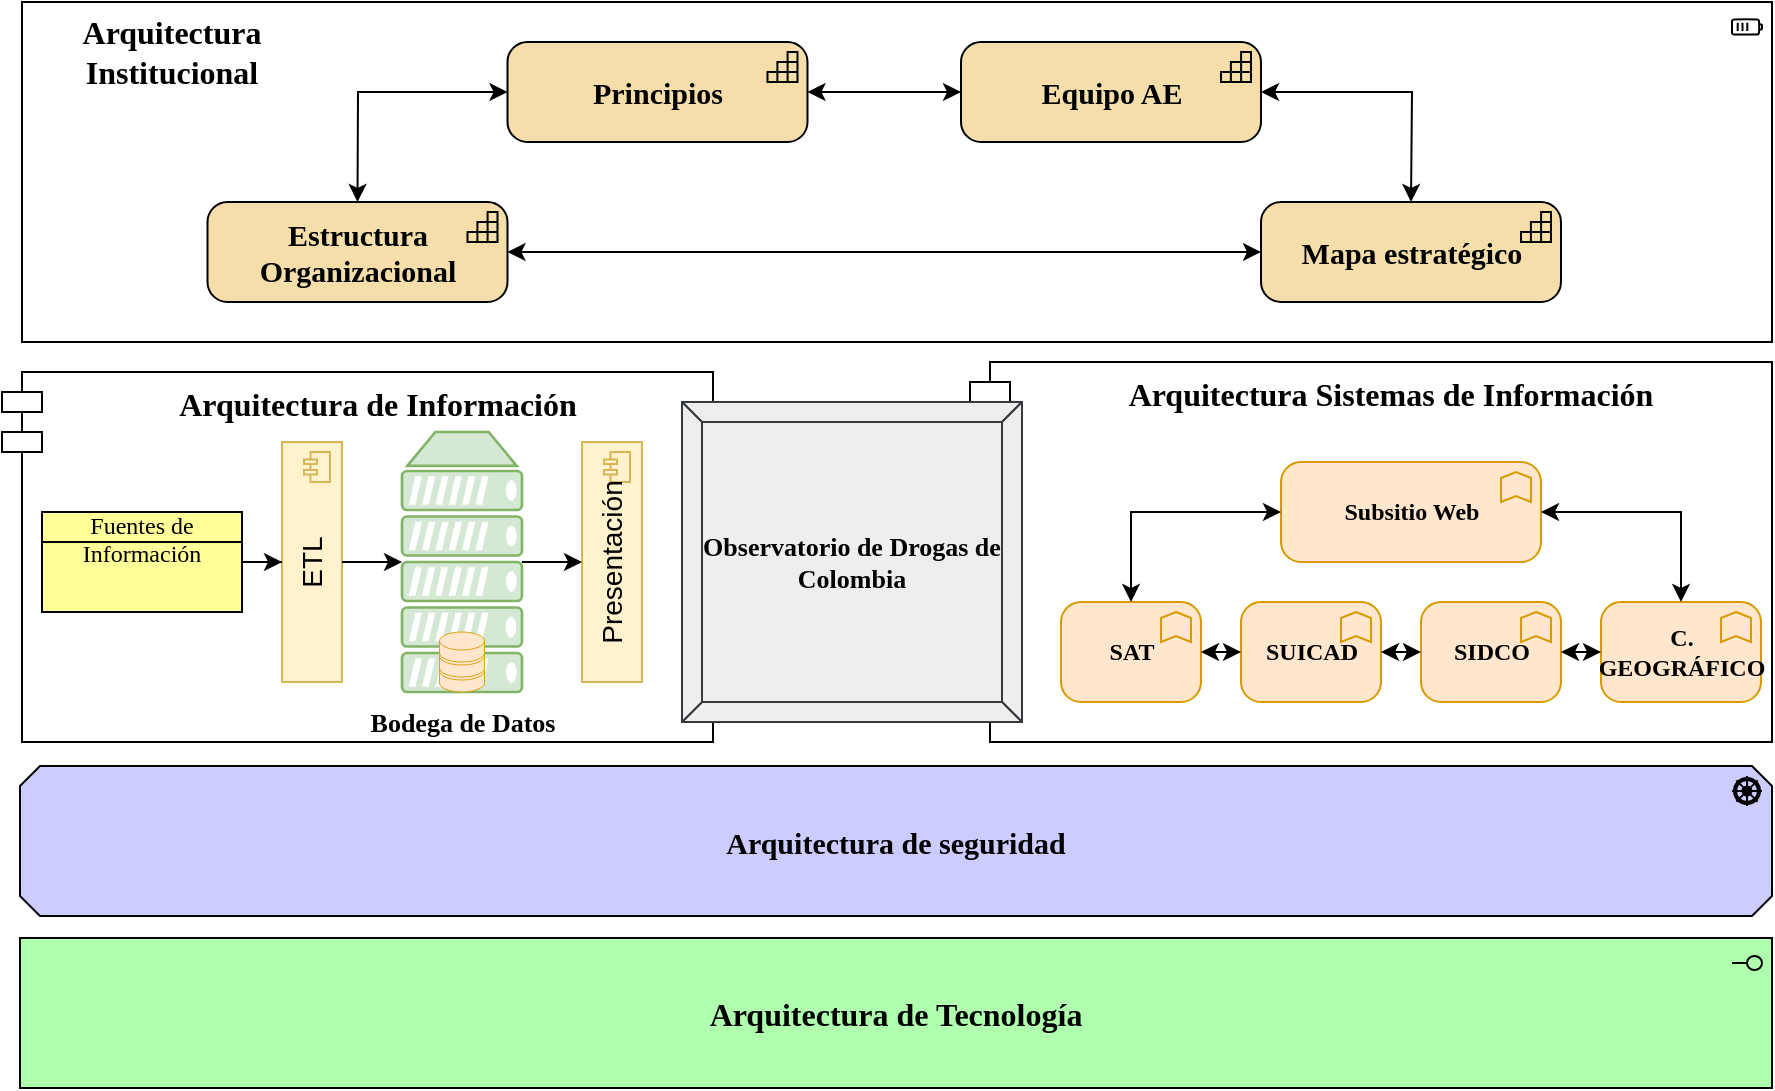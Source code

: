 <mxfile version="24.0.0" type="github">
  <diagram name="Página-1" id="UJ62ChhfTQ6m8uqB1wY3">
    <mxGraphModel dx="1623" dy="432" grid="1" gridSize="10" guides="1" tooltips="1" connect="1" arrows="1" fold="1" page="1" pageScale="1" pageWidth="827" pageHeight="1169" math="0" shadow="0">
      <root>
        <mxCell id="0" />
        <mxCell id="1" parent="0" />
        <mxCell id="j7wJihQbIBhU1Gi72-DJ-12" value="&lt;font size=&quot;1&quot; face=&quot;Lucida Console&quot;&gt;&lt;b style=&quot;font-size: 16px;&quot;&gt;Arquitectura Sistemas de Información&lt;/b&gt;&lt;/font&gt;" style="shape=module;align=left;spacingLeft=20;align=center;verticalAlign=top;whiteSpace=wrap;html=1;fillColor=none;" vertex="1" parent="1">
          <mxGeometry x="454" y="420" width="401" height="190" as="geometry" />
        </mxCell>
        <mxCell id="j7wJihQbIBhU1Gi72-DJ-44" value="" style="group" vertex="1" connectable="0" parent="1">
          <mxGeometry x="-30" y="425" width="355.5" height="190" as="geometry" />
        </mxCell>
        <mxCell id="j7wJihQbIBhU1Gi72-DJ-26" value="&lt;font size=&quot;1&quot; face=&quot;Lucida Console&quot;&gt;&lt;b style=&quot;font-size: 16px;&quot;&gt;Arquitectura de Información&lt;/b&gt;&lt;/font&gt;" style="shape=module;align=left;spacingLeft=20;align=center;verticalAlign=top;whiteSpace=wrap;html=1;fillColor=none;" vertex="1" parent="j7wJihQbIBhU1Gi72-DJ-44">
          <mxGeometry width="355.5" height="185" as="geometry" />
        </mxCell>
        <mxCell id="j7wJihQbIBhU1Gi72-DJ-30" value="ETL" style="html=1;outlineConnect=0;whiteSpace=wrap;fillColor=#fff2cc;shape=mxgraph.archimate3.application;appType=comp;archiType=square;horizontal=0;strokeColor=#d6b656;fontSize=14;" vertex="1" parent="j7wJihQbIBhU1Gi72-DJ-44">
          <mxGeometry x="140" y="35" width="30" height="120" as="geometry" />
        </mxCell>
        <mxCell id="j7wJihQbIBhU1Gi72-DJ-31" value="Presentación" style="html=1;outlineConnect=0;whiteSpace=wrap;fillColor=#fff2cc;shape=mxgraph.archimate3.application;appType=comp;archiType=square;horizontal=0;strokeColor=#d6b656;fontSize=14;" vertex="1" parent="j7wJihQbIBhU1Gi72-DJ-44">
          <mxGeometry x="290" y="35" width="30" height="120" as="geometry" />
        </mxCell>
        <mxCell id="j7wJihQbIBhU1Gi72-DJ-35" value="" style="edgeStyle=orthogonalEdgeStyle;rounded=0;orthogonalLoop=1;jettySize=auto;html=1;" edge="1" parent="j7wJihQbIBhU1Gi72-DJ-44" source="j7wJihQbIBhU1Gi72-DJ-28" target="j7wJihQbIBhU1Gi72-DJ-31">
          <mxGeometry relative="1" as="geometry" />
        </mxCell>
        <mxCell id="j7wJihQbIBhU1Gi72-DJ-36" value="" style="group" vertex="1" connectable="0" parent="j7wJihQbIBhU1Gi72-DJ-44">
          <mxGeometry x="200" y="30" width="60" height="130" as="geometry" />
        </mxCell>
        <mxCell id="j7wJihQbIBhU1Gi72-DJ-28" value="" style="verticalAlign=top;verticalLabelPosition=bottom;labelPosition=center;align=center;html=1;outlineConnect=0;fillColor=#d5e8d4;strokeColor=#82b366;gradientDirection=north;strokeWidth=2;shape=mxgraph.networks.server;" vertex="1" parent="j7wJihQbIBhU1Gi72-DJ-36">
          <mxGeometry width="60" height="130" as="geometry" />
        </mxCell>
        <mxCell id="j7wJihQbIBhU1Gi72-DJ-27" value="" style="verticalAlign=top;verticalLabelPosition=bottom;labelPosition=center;align=center;html=1;outlineConnect=0;fillColor=#ffe6cc;strokeColor=#d79b00;gradientDirection=north;strokeWidth=2;shape=mxgraph.networks.storage;" vertex="1" parent="j7wJihQbIBhU1Gi72-DJ-36">
          <mxGeometry x="18.75" y="100" width="22.5" height="30" as="geometry" />
        </mxCell>
        <mxCell id="j7wJihQbIBhU1Gi72-DJ-37" value="" style="edgeStyle=orthogonalEdgeStyle;rounded=0;orthogonalLoop=1;jettySize=auto;html=1;" edge="1" parent="j7wJihQbIBhU1Gi72-DJ-44" source="j7wJihQbIBhU1Gi72-DJ-30" target="j7wJihQbIBhU1Gi72-DJ-28">
          <mxGeometry relative="1" as="geometry" />
        </mxCell>
        <mxCell id="j7wJihQbIBhU1Gi72-DJ-42" value="" style="edgeStyle=orthogonalEdgeStyle;rounded=0;orthogonalLoop=1;jettySize=auto;html=1;entryX=0;entryY=0.5;entryDx=0;entryDy=0;entryPerimeter=0;" edge="1" parent="j7wJihQbIBhU1Gi72-DJ-44" source="j7wJihQbIBhU1Gi72-DJ-39" target="j7wJihQbIBhU1Gi72-DJ-30">
          <mxGeometry relative="1" as="geometry" />
        </mxCell>
        <mxCell id="j7wJihQbIBhU1Gi72-DJ-39" value="Fuentes de Información" style="html=1;outlineConnect=0;whiteSpace=wrap;fillColor=#ffff99;shape=mxgraph.archimate3.businessObject;overflow=fill;fontFamily=Lucida Console;fontStyle=0" vertex="1" parent="j7wJihQbIBhU1Gi72-DJ-44">
          <mxGeometry x="20" y="70" width="100" height="50" as="geometry" />
        </mxCell>
        <mxCell id="j7wJihQbIBhU1Gi72-DJ-43" value="Bodega de&lt;span style=&quot;background-color: initial; font-size: 13px;&quot;&gt;&amp;nbsp;Datos&lt;/span&gt;" style="text;html=1;align=center;verticalAlign=middle;resizable=0;points=[];autosize=1;strokeColor=none;fillColor=none;fontStyle=1;fontFamily=Lucida Console;fontSize=13;" vertex="1" parent="j7wJihQbIBhU1Gi72-DJ-44">
          <mxGeometry x="160" y="160" width="140" height="30" as="geometry" />
        </mxCell>
        <mxCell id="j7wJihQbIBhU1Gi72-DJ-1" value="&lt;font size=&quot;1&quot; face=&quot;Lucida Console&quot;&gt;&lt;b style=&quot;font-size: 13px;&quot;&gt;Observatorio de Drogas de Colombia&lt;/b&gt;&lt;/font&gt;" style="labelPosition=center;verticalLabelPosition=middle;align=center;html=1;shape=mxgraph.basic.button;dx=10;whiteSpace=wrap;fillColor=#eeeeee;strokeColor=#36393d;" vertex="1" parent="1">
          <mxGeometry x="310" y="440" width="170" height="160" as="geometry" />
        </mxCell>
        <mxCell id="j7wJihQbIBhU1Gi72-DJ-2" value="&lt;font face=&quot;Lucida Console&quot;&gt;Subsitio Web&lt;/font&gt;" style="html=1;outlineConnect=0;whiteSpace=wrap;fillColor=#ffe6cc;shape=mxgraph.archimate3.application;appType=func;archiType=rounded;strokeColor=#d79b00;fontStyle=1" vertex="1" parent="1">
          <mxGeometry x="609.5" y="470" width="130" height="50" as="geometry" />
        </mxCell>
        <mxCell id="j7wJihQbIBhU1Gi72-DJ-3" value="&lt;font face=&quot;Lucida Console&quot;&gt;SAT&lt;/font&gt;" style="html=1;outlineConnect=0;whiteSpace=wrap;fillColor=#ffe6cc;shape=mxgraph.archimate3.application;appType=func;archiType=rounded;strokeColor=#d79b00;fontStyle=1" vertex="1" parent="1">
          <mxGeometry x="499.5" y="540" width="70" height="50" as="geometry" />
        </mxCell>
        <mxCell id="j7wJihQbIBhU1Gi72-DJ-4" value="&lt;font face=&quot;Lucida Console&quot;&gt;SUICAD&lt;/font&gt;" style="html=1;outlineConnect=0;whiteSpace=wrap;fillColor=#ffe6cc;shape=mxgraph.archimate3.application;appType=func;archiType=rounded;strokeColor=#d79b00;fontStyle=1" vertex="1" parent="1">
          <mxGeometry x="589.5" y="540" width="70" height="50" as="geometry" />
        </mxCell>
        <mxCell id="j7wJihQbIBhU1Gi72-DJ-5" value="&lt;font face=&quot;Lucida Console&quot;&gt;SIDCO&lt;/font&gt;" style="html=1;outlineConnect=0;whiteSpace=wrap;fillColor=#ffe6cc;shape=mxgraph.archimate3.application;appType=func;archiType=rounded;strokeColor=#d79b00;fontStyle=1" vertex="1" parent="1">
          <mxGeometry x="679.5" y="540" width="70" height="50" as="geometry" />
        </mxCell>
        <mxCell id="j7wJihQbIBhU1Gi72-DJ-6" value="&lt;font face=&quot;Lucida Console&quot;&gt;C. GEOGRÁFICO&lt;/font&gt;" style="html=1;outlineConnect=0;whiteSpace=wrap;fillColor=#ffe6cc;shape=mxgraph.archimate3.application;appType=func;archiType=rounded;strokeColor=#d79b00;fontStyle=1" vertex="1" parent="1">
          <mxGeometry x="769.5" y="540" width="80" height="50" as="geometry" />
        </mxCell>
        <mxCell id="j7wJihQbIBhU1Gi72-DJ-7" value="" style="endArrow=classic;startArrow=classic;html=1;rounded=0;entryX=0;entryY=0.5;entryDx=0;entryDy=0;entryPerimeter=0;exitX=0.5;exitY=0;exitDx=0;exitDy=0;exitPerimeter=0;" edge="1" parent="1" source="j7wJihQbIBhU1Gi72-DJ-3" target="j7wJihQbIBhU1Gi72-DJ-2">
          <mxGeometry width="50" height="50" relative="1" as="geometry">
            <mxPoint x="649.5" y="550" as="sourcePoint" />
            <mxPoint x="699.5" y="500" as="targetPoint" />
            <Array as="points">
              <mxPoint x="534.5" y="495" />
            </Array>
          </mxGeometry>
        </mxCell>
        <mxCell id="j7wJihQbIBhU1Gi72-DJ-8" value="" style="endArrow=classic;startArrow=classic;html=1;rounded=0;entryX=1;entryY=0.5;entryDx=0;entryDy=0;entryPerimeter=0;exitX=0.5;exitY=0;exitDx=0;exitDy=0;exitPerimeter=0;" edge="1" parent="1" source="j7wJihQbIBhU1Gi72-DJ-6" target="j7wJihQbIBhU1Gi72-DJ-2">
          <mxGeometry width="50" height="50" relative="1" as="geometry">
            <mxPoint x="649.5" y="550" as="sourcePoint" />
            <mxPoint x="699.5" y="500" as="targetPoint" />
            <Array as="points">
              <mxPoint x="809.5" y="495" />
            </Array>
          </mxGeometry>
        </mxCell>
        <mxCell id="j7wJihQbIBhU1Gi72-DJ-9" value="" style="endArrow=classic;startArrow=classic;html=1;rounded=0;exitX=1;exitY=0.5;exitDx=0;exitDy=0;exitPerimeter=0;entryX=0;entryY=0.5;entryDx=0;entryDy=0;entryPerimeter=0;" edge="1" parent="1" source="j7wJihQbIBhU1Gi72-DJ-3" target="j7wJihQbIBhU1Gi72-DJ-4">
          <mxGeometry width="50" height="50" relative="1" as="geometry">
            <mxPoint x="649.5" y="550" as="sourcePoint" />
            <mxPoint x="699.5" y="500" as="targetPoint" />
          </mxGeometry>
        </mxCell>
        <mxCell id="j7wJihQbIBhU1Gi72-DJ-10" value="" style="endArrow=classic;startArrow=classic;html=1;rounded=0;exitX=1;exitY=0.5;exitDx=0;exitDy=0;exitPerimeter=0;entryX=0;entryY=0.5;entryDx=0;entryDy=0;entryPerimeter=0;" edge="1" parent="1" source="j7wJihQbIBhU1Gi72-DJ-4" target="j7wJihQbIBhU1Gi72-DJ-5">
          <mxGeometry width="50" height="50" relative="1" as="geometry">
            <mxPoint x="649.5" y="550" as="sourcePoint" />
            <mxPoint x="699.5" y="500" as="targetPoint" />
          </mxGeometry>
        </mxCell>
        <mxCell id="j7wJihQbIBhU1Gi72-DJ-11" value="" style="endArrow=classic;startArrow=classic;html=1;rounded=0;entryX=0;entryY=0.5;entryDx=0;entryDy=0;entryPerimeter=0;exitX=1;exitY=0.5;exitDx=0;exitDy=0;exitPerimeter=0;" edge="1" parent="1" source="j7wJihQbIBhU1Gi72-DJ-5" target="j7wJihQbIBhU1Gi72-DJ-6">
          <mxGeometry width="50" height="50" relative="1" as="geometry">
            <mxPoint x="649.5" y="550" as="sourcePoint" />
            <mxPoint x="699.5" y="500" as="targetPoint" />
          </mxGeometry>
        </mxCell>
        <mxCell id="j7wJihQbIBhU1Gi72-DJ-45" value="Arquitectura de Tecnología" style="html=1;outlineConnect=0;whiteSpace=wrap;fillColor=#AFFFAF;shape=mxgraph.archimate3.application;appType=interface;archiType=square;fontFamily=Lucida Console;fontSize=16;fontStyle=1" vertex="1" parent="1">
          <mxGeometry x="-21" y="708" width="876" height="75" as="geometry" />
        </mxCell>
        <mxCell id="j7wJihQbIBhU1Gi72-DJ-46" value="Arquitectura de seguridad" style="html=1;outlineConnect=0;whiteSpace=wrap;fillColor=#CCCCFF;shape=mxgraph.archimate3.application;appType=driver;archiType=oct;fontSize=15;fontFamily=Lucida Console;fontStyle=1" vertex="1" parent="1">
          <mxGeometry x="-21" y="622" width="876" height="75" as="geometry" />
        </mxCell>
        <mxCell id="j7wJihQbIBhU1Gi72-DJ-47" value="Estructura Organizacional" style="html=1;outlineConnect=0;whiteSpace=wrap;fillColor=#F5DEAA;shape=mxgraph.archimate3.application;appType=capability;archiType=rounded;fontSize=15;fontFamily=Lucida Console;fontStyle=1" vertex="1" parent="1">
          <mxGeometry x="72.75" y="340" width="150" height="50" as="geometry" />
        </mxCell>
        <mxCell id="j7wJihQbIBhU1Gi72-DJ-48" value="Mapa estratégico" style="html=1;outlineConnect=0;whiteSpace=wrap;fillColor=#F5DEAA;shape=mxgraph.archimate3.application;appType=capability;archiType=rounded;fontSize=15;fontFamily=Lucida Console;fontStyle=1" vertex="1" parent="1">
          <mxGeometry x="599.5" y="340" width="150" height="50" as="geometry" />
        </mxCell>
        <mxCell id="j7wJihQbIBhU1Gi72-DJ-49" value="Principios" style="html=1;outlineConnect=0;whiteSpace=wrap;fillColor=#F5DEAA;shape=mxgraph.archimate3.application;appType=capability;archiType=rounded;fontSize=15;fontFamily=Lucida Console;fontStyle=1" vertex="1" parent="1">
          <mxGeometry x="222.75" y="260" width="150" height="50" as="geometry" />
        </mxCell>
        <mxCell id="j7wJihQbIBhU1Gi72-DJ-50" value="Equipo AE" style="html=1;outlineConnect=0;whiteSpace=wrap;fillColor=#F5DEAA;shape=mxgraph.archimate3.application;appType=capability;archiType=rounded;fontSize=15;fontFamily=Lucida Console;fontStyle=1" vertex="1" parent="1">
          <mxGeometry x="449.5" y="260" width="150" height="50" as="geometry" />
        </mxCell>
        <mxCell id="j7wJihQbIBhU1Gi72-DJ-51" value="" style="endArrow=classic;startArrow=classic;html=1;rounded=0;entryX=0;entryY=0.5;entryDx=0;entryDy=0;entryPerimeter=0;exitX=0.5;exitY=0;exitDx=0;exitDy=0;exitPerimeter=0;" edge="1" parent="1" source="j7wJihQbIBhU1Gi72-DJ-47" target="j7wJihQbIBhU1Gi72-DJ-49">
          <mxGeometry width="50" height="50" relative="1" as="geometry">
            <mxPoint x="380" y="490" as="sourcePoint" />
            <mxPoint x="430" y="440" as="targetPoint" />
            <Array as="points">
              <mxPoint x="148" y="285" />
            </Array>
          </mxGeometry>
        </mxCell>
        <mxCell id="j7wJihQbIBhU1Gi72-DJ-52" value="" style="endArrow=classic;startArrow=classic;html=1;rounded=0;exitX=1;exitY=0.5;exitDx=0;exitDy=0;exitPerimeter=0;entryX=0;entryY=0.5;entryDx=0;entryDy=0;entryPerimeter=0;" edge="1" parent="1" source="j7wJihQbIBhU1Gi72-DJ-47" target="j7wJihQbIBhU1Gi72-DJ-48">
          <mxGeometry width="50" height="50" relative="1" as="geometry">
            <mxPoint x="380" y="410" as="sourcePoint" />
            <mxPoint x="430" y="360" as="targetPoint" />
          </mxGeometry>
        </mxCell>
        <mxCell id="j7wJihQbIBhU1Gi72-DJ-53" value="" style="endArrow=classic;startArrow=classic;html=1;rounded=0;entryX=0;entryY=0.5;entryDx=0;entryDy=0;entryPerimeter=0;exitX=1;exitY=0.5;exitDx=0;exitDy=0;exitPerimeter=0;" edge="1" parent="1" source="j7wJihQbIBhU1Gi72-DJ-49" target="j7wJihQbIBhU1Gi72-DJ-50">
          <mxGeometry width="50" height="50" relative="1" as="geometry">
            <mxPoint x="380" y="410" as="sourcePoint" />
            <mxPoint x="430" y="360" as="targetPoint" />
          </mxGeometry>
        </mxCell>
        <mxCell id="j7wJihQbIBhU1Gi72-DJ-55" value="" style="endArrow=classic;startArrow=classic;html=1;rounded=0;entryX=1;entryY=0.5;entryDx=0;entryDy=0;entryPerimeter=0;exitX=0.5;exitY=0;exitDx=0;exitDy=0;exitPerimeter=0;" edge="1" parent="1" source="j7wJihQbIBhU1Gi72-DJ-48" target="j7wJihQbIBhU1Gi72-DJ-50">
          <mxGeometry width="50" height="50" relative="1" as="geometry">
            <mxPoint x="675" y="340" as="sourcePoint" />
            <mxPoint x="600" y="285" as="targetPoint" />
            <Array as="points">
              <mxPoint x="675" y="285" />
            </Array>
          </mxGeometry>
        </mxCell>
        <mxCell id="j7wJihQbIBhU1Gi72-DJ-56" value="" style="html=1;outlineConnect=0;whiteSpace=wrap;fillColor=none;shape=mxgraph.archimate3.application;appType=resource;archiType=square;" vertex="1" parent="1">
          <mxGeometry x="-20" y="240" width="875" height="170" as="geometry" />
        </mxCell>
        <mxCell id="j7wJihQbIBhU1Gi72-DJ-58" value="Arquitectura Institucional" style="text;html=1;align=center;verticalAlign=middle;whiteSpace=wrap;rounded=0;fontFamily=Lucida Console;fontSize=16;fontStyle=1" vertex="1" parent="1">
          <mxGeometry y="250" width="110" height="30" as="geometry" />
        </mxCell>
      </root>
    </mxGraphModel>
  </diagram>
</mxfile>
